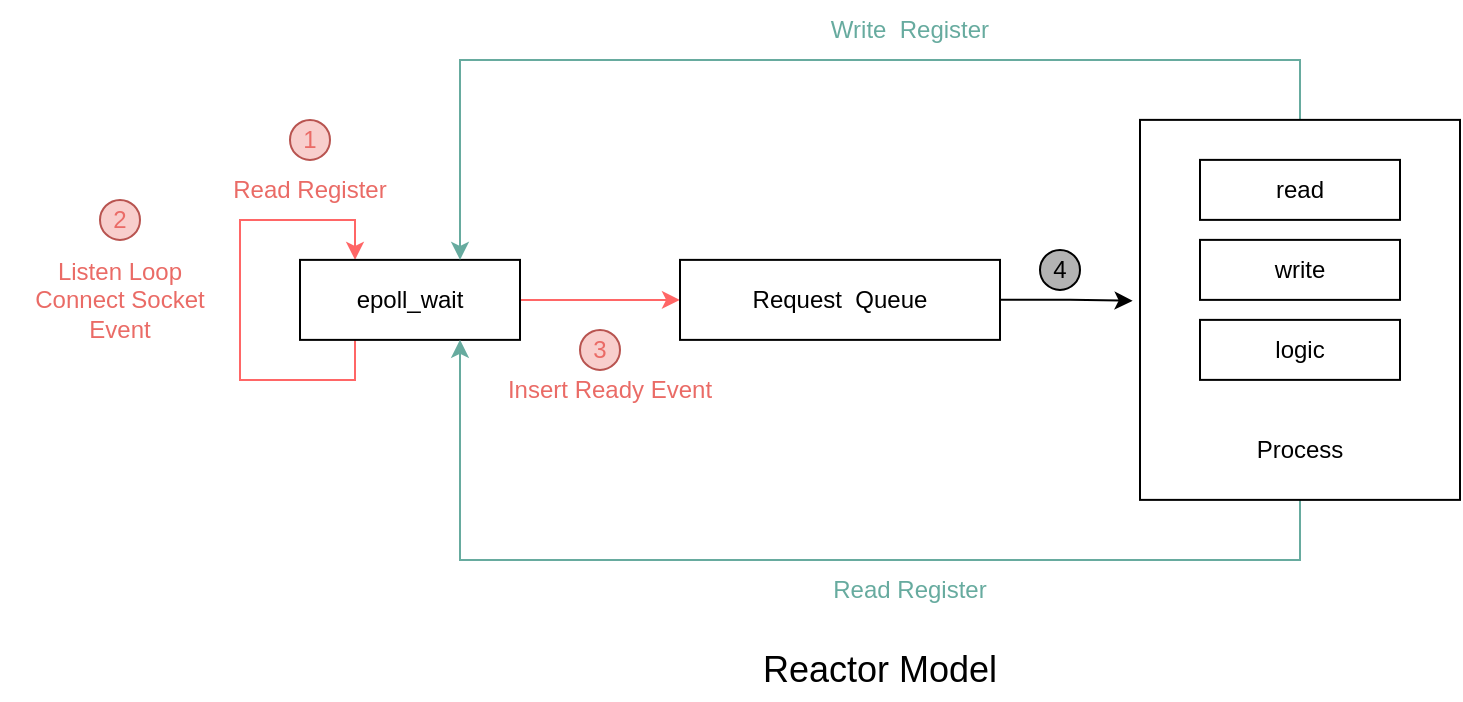 <mxfile version="21.6.8" type="github">
  <diagram id="C5RBs43oDa-KdzZeNtuy" name="Page-1">
    <mxGraphModel dx="842" dy="567" grid="1" gridSize="10" guides="1" tooltips="1" connect="1" arrows="1" fold="1" page="1" pageScale="1" pageWidth="1169" pageHeight="827" math="0" shadow="0">
      <root>
        <mxCell id="WIyWlLk6GJQsqaUBKTNV-0" />
        <mxCell id="WIyWlLk6GJQsqaUBKTNV-1" parent="WIyWlLk6GJQsqaUBKTNV-0" />
        <mxCell id="8CgoTSZrTO_8La05noaP-6" style="edgeStyle=orthogonalEdgeStyle;rounded=0;orthogonalLoop=1;jettySize=auto;html=1;entryX=0;entryY=0.5;entryDx=0;entryDy=0;strokeColor=#FF6666;fontColor=#EA6B66;" parent="WIyWlLk6GJQsqaUBKTNV-1" source="8CgoTSZrTO_8La05noaP-0" target="8CgoTSZrTO_8La05noaP-2" edge="1">
          <mxGeometry relative="1" as="geometry" />
        </mxCell>
        <mxCell id="8CgoTSZrTO_8La05noaP-18" style="edgeStyle=orthogonalEdgeStyle;rounded=0;orthogonalLoop=1;jettySize=auto;html=1;exitX=0.25;exitY=1;exitDx=0;exitDy=0;entryX=0.25;entryY=0;entryDx=0;entryDy=0;fontColor=#EA6B66;strokeColor=#FF6666;" parent="WIyWlLk6GJQsqaUBKTNV-1" source="8CgoTSZrTO_8La05noaP-0" target="8CgoTSZrTO_8La05noaP-0" edge="1">
          <mxGeometry relative="1" as="geometry">
            <mxPoint x="247.429" y="279.94" as="targetPoint" />
            <Array as="points">
              <mxPoint x="248" y="350" />
              <mxPoint x="190" y="350" />
              <mxPoint x="190" y="270" />
              <mxPoint x="248" y="270" />
            </Array>
          </mxGeometry>
        </mxCell>
        <mxCell id="8CgoTSZrTO_8La05noaP-0" value="epoll_wait" style="rounded=0;whiteSpace=wrap;html=1;" parent="WIyWlLk6GJQsqaUBKTNV-1" vertex="1">
          <mxGeometry x="220" y="289.94" width="110" height="40" as="geometry" />
        </mxCell>
        <mxCell id="8CgoTSZrTO_8La05noaP-7" style="edgeStyle=orthogonalEdgeStyle;rounded=0;orthogonalLoop=1;jettySize=auto;html=1;entryX=-0.023;entryY=0.476;entryDx=0;entryDy=0;entryPerimeter=0;" parent="WIyWlLk6GJQsqaUBKTNV-1" source="8CgoTSZrTO_8La05noaP-2" target="8CgoTSZrTO_8La05noaP-5" edge="1">
          <mxGeometry relative="1" as="geometry" />
        </mxCell>
        <mxCell id="8CgoTSZrTO_8La05noaP-2" value="Request&amp;nbsp; Queue" style="rounded=0;whiteSpace=wrap;html=1;" parent="WIyWlLk6GJQsqaUBKTNV-1" vertex="1">
          <mxGeometry x="410" y="289.94" width="160" height="40" as="geometry" />
        </mxCell>
        <mxCell id="8CgoTSZrTO_8La05noaP-16" style="edgeStyle=orthogonalEdgeStyle;rounded=0;orthogonalLoop=1;jettySize=auto;html=1;strokeColor=#67AB9F;" parent="WIyWlLk6GJQsqaUBKTNV-1" source="8CgoTSZrTO_8La05noaP-5" target="8CgoTSZrTO_8La05noaP-0" edge="1">
          <mxGeometry relative="1" as="geometry">
            <Array as="points">
              <mxPoint x="720" y="189.94" />
              <mxPoint x="300" y="189.94" />
            </Array>
          </mxGeometry>
        </mxCell>
        <mxCell id="8CgoTSZrTO_8La05noaP-17" style="edgeStyle=orthogonalEdgeStyle;rounded=0;orthogonalLoop=1;jettySize=auto;html=1;strokeColor=#67AB9F;" parent="WIyWlLk6GJQsqaUBKTNV-1" source="8CgoTSZrTO_8La05noaP-5" edge="1">
          <mxGeometry relative="1" as="geometry">
            <mxPoint x="300" y="329.94" as="targetPoint" />
            <Array as="points">
              <mxPoint x="720" y="439.94" />
              <mxPoint x="300" y="439.94" />
              <mxPoint x="300" y="329.94" />
            </Array>
          </mxGeometry>
        </mxCell>
        <mxCell id="8CgoTSZrTO_8La05noaP-5" value="" style="rounded=0;whiteSpace=wrap;html=1;" parent="WIyWlLk6GJQsqaUBKTNV-1" vertex="1">
          <mxGeometry x="640" y="219.94" width="160" height="190" as="geometry" />
        </mxCell>
        <mxCell id="8CgoTSZrTO_8La05noaP-9" value="read" style="rounded=0;whiteSpace=wrap;html=1;" parent="WIyWlLk6GJQsqaUBKTNV-1" vertex="1">
          <mxGeometry x="670" y="239.94" width="100" height="30" as="geometry" />
        </mxCell>
        <mxCell id="8CgoTSZrTO_8La05noaP-10" value="write" style="rounded=0;whiteSpace=wrap;html=1;" parent="WIyWlLk6GJQsqaUBKTNV-1" vertex="1">
          <mxGeometry x="670" y="279.94" width="100" height="30" as="geometry" />
        </mxCell>
        <mxCell id="8CgoTSZrTO_8La05noaP-11" value="logic" style="rounded=0;whiteSpace=wrap;html=1;" parent="WIyWlLk6GJQsqaUBKTNV-1" vertex="1">
          <mxGeometry x="670" y="319.94" width="100" height="30" as="geometry" />
        </mxCell>
        <mxCell id="8CgoTSZrTO_8La05noaP-13" value="Process" style="text;html=1;strokeColor=none;fillColor=none;align=center;verticalAlign=middle;whiteSpace=wrap;rounded=0;" parent="WIyWlLk6GJQsqaUBKTNV-1" vertex="1">
          <mxGeometry x="690" y="369.94" width="60" height="30" as="geometry" />
        </mxCell>
        <mxCell id="8CgoTSZrTO_8La05noaP-20" value="Write&amp;nbsp; Register" style="text;html=1;strokeColor=none;fillColor=none;align=center;verticalAlign=middle;whiteSpace=wrap;rounded=0;fontColor=#67AB9F;" parent="WIyWlLk6GJQsqaUBKTNV-1" vertex="1">
          <mxGeometry x="460" y="160" width="130" height="30" as="geometry" />
        </mxCell>
        <mxCell id="8CgoTSZrTO_8La05noaP-22" value="Read Register" style="text;html=1;strokeColor=none;fillColor=none;align=center;verticalAlign=middle;whiteSpace=wrap;rounded=0;fontColor=#67AB9F;" parent="WIyWlLk6GJQsqaUBKTNV-1" vertex="1">
          <mxGeometry x="460" y="440" width="130" height="30" as="geometry" />
        </mxCell>
        <mxCell id="8CgoTSZrTO_8La05noaP-23" value="Read Register" style="text;html=1;strokeColor=none;fillColor=none;align=center;verticalAlign=middle;whiteSpace=wrap;rounded=0;fontColor=#EA6B66;" parent="WIyWlLk6GJQsqaUBKTNV-1" vertex="1">
          <mxGeometry x="160" y="239.94" width="130" height="30" as="geometry" />
        </mxCell>
        <mxCell id="8CgoTSZrTO_8La05noaP-24" value="Listen Loop&lt;br&gt;Connect Socket Event" style="text;html=1;strokeColor=none;fillColor=none;align=center;verticalAlign=middle;whiteSpace=wrap;rounded=0;fontColor=#EA6B66;" parent="WIyWlLk6GJQsqaUBKTNV-1" vertex="1">
          <mxGeometry x="70" y="294.94" width="120" height="30" as="geometry" />
        </mxCell>
        <mxCell id="8CgoTSZrTO_8La05noaP-26" value="Insert Ready Event" style="text;html=1;strokeColor=none;fillColor=none;align=center;verticalAlign=middle;whiteSpace=wrap;rounded=0;fontColor=#EA6B66;" parent="WIyWlLk6GJQsqaUBKTNV-1" vertex="1">
          <mxGeometry x="310" y="339.94" width="130" height="30" as="geometry" />
        </mxCell>
        <mxCell id="8CgoTSZrTO_8La05noaP-29" value="Reactor Model" style="text;html=1;strokeColor=none;fillColor=none;align=center;verticalAlign=middle;whiteSpace=wrap;rounded=0;fontSize=18;" parent="WIyWlLk6GJQsqaUBKTNV-1" vertex="1">
          <mxGeometry x="440" y="480" width="140" height="30" as="geometry" />
        </mxCell>
        <mxCell id="86daziNN2o27-4K1fmQL-0" value="1" style="ellipse;whiteSpace=wrap;html=1;aspect=fixed;fillColor=#f8cecc;strokeColor=#b85450;fontColor=#EA6B66;" vertex="1" parent="WIyWlLk6GJQsqaUBKTNV-1">
          <mxGeometry x="215" y="219.94" width="20" height="20" as="geometry" />
        </mxCell>
        <mxCell id="86daziNN2o27-4K1fmQL-1" value="2" style="ellipse;whiteSpace=wrap;html=1;aspect=fixed;fillColor=#f8cecc;strokeColor=#b85450;fontColor=#EA6B66;" vertex="1" parent="WIyWlLk6GJQsqaUBKTNV-1">
          <mxGeometry x="120" y="259.94" width="20" height="20" as="geometry" />
        </mxCell>
        <mxCell id="86daziNN2o27-4K1fmQL-2" value="3" style="ellipse;whiteSpace=wrap;html=1;aspect=fixed;fillColor=#f8cecc;strokeColor=#b85450;fontColor=#EA6B66;" vertex="1" parent="WIyWlLk6GJQsqaUBKTNV-1">
          <mxGeometry x="360" y="324.94" width="20" height="20" as="geometry" />
        </mxCell>
        <mxCell id="86daziNN2o27-4K1fmQL-3" value="4" style="ellipse;whiteSpace=wrap;html=1;aspect=fixed;fillColor=#B3B3B3;strokeColor=#000000;fontColor=#000000;" vertex="1" parent="WIyWlLk6GJQsqaUBKTNV-1">
          <mxGeometry x="590" y="284.94" width="20" height="20" as="geometry" />
        </mxCell>
      </root>
    </mxGraphModel>
  </diagram>
</mxfile>
